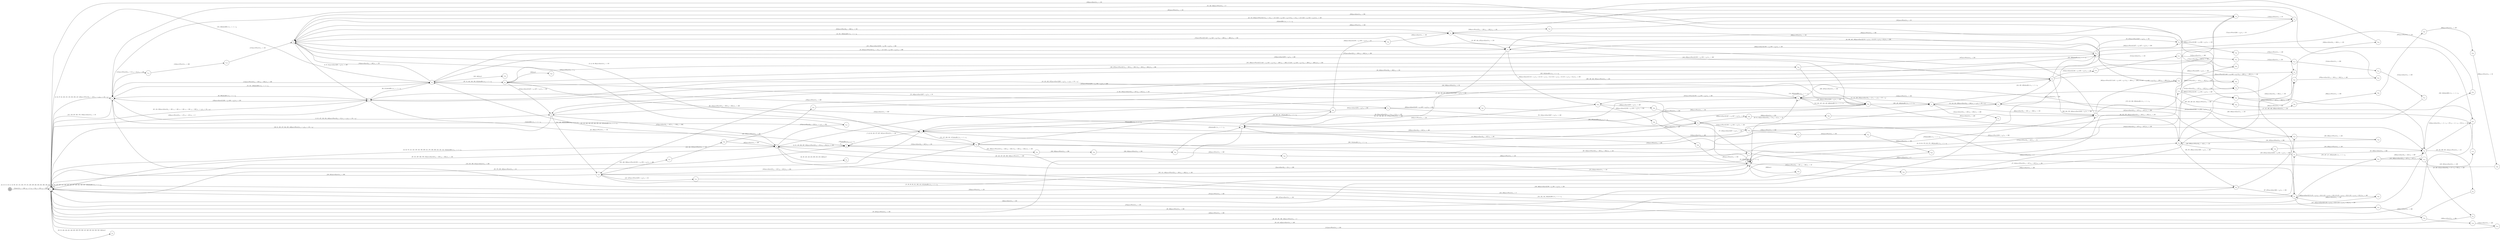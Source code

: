 digraph EFSM{
  graph [rankdir="LR", fontname="Latin Modern Math"];
  node [color="black", fillcolor="white", shape="circle", style="filled", fontname="Latin Modern Math"];
  edge [fontname="Latin Modern Math"];

  s0[fillcolor="gray", label=<s<sub>0</sub>>];
  s1[label=<s<sub>1</sub>>];
  s2[label=<s<sub>2</sub>>];
  s3[label=<s<sub>3</sub>>];
  s4[label=<s<sub>4</sub>>];
  s5[label=<s<sub>5</sub>>];
  s6[label=<s<sub>6</sub>>];
  s7[label=<s<sub>7</sub>>];
  s8[label=<s<sub>8</sub>>];
  s9[label=<s<sub>9</sub>>];
  s10[label=<s<sub>10</sub>>];
  s11[label=<s<sub>11</sub>>];
  s12[label=<s<sub>12</sub>>];
  s16[label=<s<sub>16</sub>>];
  s18[label=<s<sub>18</sub>>];
  s19[label=<s<sub>19</sub>>];
  s27[label=<s<sub>27</sub>>];
  s28[label=<s<sub>28</sub>>];
  s29[label=<s<sub>29</sub>>];
  s32[label=<s<sub>32</sub>>];
  s42[label=<s<sub>42</sub>>];
  s44[label=<s<sub>44</sub>>];
  s46[label=<s<sub>46</sub>>];
  s47[label=<s<sub>47</sub>>];
  s49[label=<s<sub>49</sub>>];
  s55[label=<s<sub>55</sub>>];
  s56[label=<s<sub>56</sub>>];
  s61[label=<s<sub>61</sub>>];
  s64[label=<s<sub>64</sub>>];
  s67[label=<s<sub>67</sub>>];
  s68[label=<s<sub>68</sub>>];
  s69[label=<s<sub>69</sub>>];
  s70[label=<s<sub>70</sub>>];
  s71[label=<s<sub>71</sub>>];
  s75[label=<s<sub>75</sub>>];
  s76[label=<s<sub>76</sub>>];
  s77[label=<s<sub>77</sub>>];
  s95[label=<s<sub>95</sub>>];
  s96[label=<s<sub>96</sub>>];
  s97[label=<s<sub>97</sub>>];
  s107[label=<s<sub>107</sub>>];
  s108[label=<s<sub>108</sub>>];
  s109[label=<s<sub>109</sub>>];
  s110[label=<s<sub>110</sub>>];
  s115[label=<s<sub>115</sub>>];
  s116[label=<s<sub>116</sub>>];
  s126[label=<s<sub>126</sub>>];
  s163[label=<s<sub>163</sub>>];
  s166[label=<s<sub>166</sub>>];
  s169[label=<s<sub>169</sub>>];
  s173[label=<s<sub>173</sub>>];
  s189[label=<s<sub>189</sub>>];
  s190[label=<s<sub>190</sub>>];
  s192[label=<s<sub>192</sub>>];
  s199[label=<s<sub>199</sub>>];
  s203[label=<s<sub>203</sub>>];
  s205[label=<s<sub>205</sub>>];
  s207[label=<s<sub>207</sub>>];
  s218[label=<s<sub>218</sub>>];
  s231[label=<s<sub>231</sub>>];
  s232[label=<s<sub>232</sub>>];
  s233[label=<s<sub>233</sub>>];
  s245[label=<s<sub>245</sub>>];
  s247[label=<s<sub>247</sub>>];
  s248[label=<s<sub>248</sub>>];
  s249[label=<s<sub>249</sub>>];
  s279[label=<s<sub>279</sub>>];
  s282[label=<s<sub>282</sub>>];
  s283[label=<s<sub>283</sub>>];
  s299[label=<s<sub>299</sub>>];
  s300[label=<s<sub>300</sub>>];
  s303[label=<s<sub>303</sub>>];
  s322[label=<s<sub>322</sub>>];
  s326[label=<s<sub>326</sub>>];
  s335[label=<s<sub>335</sub>>];
  s365[label=<s<sub>365</sub>>];
  s370[label=<s<sub>370</sub>>];
  s380[label=<s<sub>380</sub>>];
  s389[label=<s<sub>389</sub>>];
  s390[label=<s<sub>390</sub>>];
  s394[label=<s<sub>394</sub>>];
  s395[label=<s<sub>395</sub>>];
  s396[label=<s<sub>396</sub>>];
  s397[label=<s<sub>397</sub>>];
  s398[label=<s<sub>398</sub>>];
  s399[label=<s<sub>399</sub>>];
  s402[label=<s<sub>402</sub>>];
  s415[label=<s<sub>415</sub>>];
  s418[label=<s<sub>418</sub>>];
  s419[label=<s<sub>419</sub>>];
  s431[label=<s<sub>431</sub>>];
  s432[label=<s<sub>432</sub>>];
  s433[label=<s<sub>433</sub>>];
  s474[label=<s<sub>474</sub>>];
  s498[label=<s<sub>498</sub>>];
  s510[label=<s<sub>510</sub>>];
  s511[label=<s<sub>511</sub>>];
  s512[label=<s<sub>512</sub>>];
  s513[label=<s<sub>513</sub>>];
  s514[label=<s<sub>514</sub>>];
  s515[label=<s<sub>515</sub>>];
  s519[label=<s<sub>519</sub>>];
  s520[label=<s<sub>520</sub>>];
  s521[label=<s<sub>521</sub>>];
  s522[label=<s<sub>522</sub>>];
  s530[label=<s<sub>530</sub>>];

  s0->s1[label=<<i> [1]start:2/o<sub>1</sub> := 200, o<sub>2</sub> := 3, o<sub>3</sub> := 0&#91;r<sub>3</sub> := 150, r<sub>2</sub> := 250&#93;</i>>];
  s4->s5[label=<<i> [5]moveEast:0&#91;r<sub>3</sub> &gt; 3&#93;/o<sub>1</sub> := 200</i>>];
  s12->s7[label=<<i> [13, 330]moveEast:0&#91;r<sub>2</sub> &gt; 347&#93;/o<sub>1</sub> := 400</i>>];
  s7->s2[label=<<i> [14]shieldHit:1/o<sub>1</sub> := -1 + i<sub>0</sub></i>>];
  s16->s8[label=<<i> [17]moveWest:0&#91;!(!(448 &gt; r<sub>2</sub>&or;448 &gt; r<sub>2</sub>)&or;!(r<sub>2</sub> &gt; -200&or;r<sub>2</sub> &gt; -200))&#93;/o<sub>1</sub> := 350</i>>];
  s8->s18[label=<<i> [18, 281]moveWest:0&#91;!(!(r<sub>3</sub> &gt; -2&or;r<sub>3</sub> &gt; -2)&or;!(132 &gt; r<sub>3</sub>&or;132 &gt; r<sub>3</sub>))&#93;/o<sub>1</sub> := 300</i>>];
  s27->s28[label=<<i> [28]moveWest:0&#91;!(!(448 &gt; r<sub>2</sub>&or;448 &gt; r<sub>2</sub>)&or;!(r<sub>2</sub> &gt; -200&or;r<sub>2</sub> &gt; -200))&#93;/o<sub>1</sub> := 100</i>>];
  s10->s7[label=<<i> [40, 85]moveEast:0&#91;!(r<sub>3</sub> &gt; 1&or;r<sub>3</sub> &gt; 1)&#93;/o<sub>1</sub> := 100</i>>];
  s42->s8[label=<<i> [43]shieldHit:1/o<sub>1</sub> := -1 + i<sub>0</sub></i>>];
  s47->s28[label=<<i> [48, 440]moveEast:0/o<sub>1</sub> := 300</i>>];
  s55->s56[label=<<i> [56, 243]moveWest:0&#91;r<sub>3</sub> &gt; 100&#93;/o<sub>1</sub> := 150</i>>];
  s56->s4[label=<<i> [57, 244]moveWest:0&#91;!(r<sub>2</sub> &gt; 347&or;r<sub>2</sub> &gt; 347)&#93;/o<sub>1</sub> := 100</i>>];
  s4->s4[label=<<i> [58, 325]shieldHit:1/o<sub>1</sub> := -1 + i<sub>0</sub></i>>];
  s16->s11[label=<<i> [60]moveEast:0&#91;r<sub>3</sub> &gt; 100, r<sub>3</sub> &gt; 100&#93;/o<sub>1</sub> := 150</i>>];
  s11->s61[label=<<i> [61]moveEast:0&#91;!(r<sub>2</sub> &gt; 250&or;r<sub>2</sub> &gt; 250)&#93;/o<sub>1</sub> := 200</i>>];
  s61->s1[label=<<i> [62]moveEast:0/o<sub>1</sub> := 250</i>>];
  s9->s55[label=<<i> [66, 311]shieldHit:1/o<sub>1</sub> := -1 + i<sub>0</sub></i>>];
  s67->s68[label=<<i> [68, 131]moveWest:0&#91;!(r<sub>2</sub> &gt; 350&or;r<sub>2</sub> &gt; 350)&#93;/o<sub>1</sub> := 200</i>>];
  s68->s69[label=<<i> [69, 132]moveWest:0&#91;!(r<sub>2</sub> &gt; 350&or;r<sub>2</sub> &gt; 350)&#93;/o<sub>1</sub> := 150</i>>];
  s69->s70[label=<<i> [70, 537]moveWest:0&#91;327 &gt; r<sub>2</sub>&#93;/o<sub>1</sub> := 100</i>>];
  s70->s71[label=<<i> [71]moveWest:0&#91;326 &gt; r<sub>2</sub>&#93;/o<sub>1</sub> := 50</i>>];
  s67->s75[label=<<i> [75, 103]moveEast:0&#91;327 &gt; r<sub>2</sub>&#93;/o<sub>1</sub> := 50</i>>];
  s75->s76[label=<<i> [76, 104]moveEast:0&#91;327 &gt; r<sub>2</sub>&#93;/o<sub>1</sub> := 100</i>>];
  s76->s77[label=<<i> [77, 105]moveEast:0&#91;327 &gt; r<sub>2</sub>&#93;/o<sub>1</sub> := 150</i>>];
  s77->s1[label=<<i> [78, 337]moveWest:0/o<sub>1</sub> := 100</i>>];
  s4->s10[label=<<i> [39, 84, 452]moveEast:0&#91;!(r<sub>3</sub> &gt; 3&or;r<sub>3</sub> &gt; 3)&#93;/o<sub>1</sub> := 50</i>>];
  s9->s6[label=<<i> [88, 480]moveWest:0/o<sub>1</sub> := 150</i>>];
  s7->s8[label=<<i> [8, 41, 86, 90]moveEast:0/o<sub>1</sub> := 150</i>>];
  s8->s9[label=<<i> [9, 87, 91]moveEast:0&#91;96 &gt; r<sub>3</sub>&#93;/o<sub>1</sub> := 200</i>>];
  s9->s2[label=<<i> [92, 360]alienHit:1/o<sub>1</sub> := 1 + i<sub>0</sub></i>>];
  s2->s4[label=<<i> [15, 38, 83, 93, 211, 382, 413, 451]alienHit:1/o<sub>1</sub> := 1 + i<sub>0</sub></i>>];
  s96->s97[label=<<i> [97, 497]moveEast:0&#91;96 &gt; r<sub>3</sub>&#93;/o<sub>1</sub> := 350</i>>];
  s97->s1[label=<<i> [98, 500]moveWest:0/o<sub>1</sub> := 300</i>>];
  s2->s55[label=<<i> [73, 101, 129]shieldHit:1/o<sub>1</sub> := -1 + i<sub>0</sub></i>>];
  s77->s97[label=<<i> [106]moveEast:0/o<sub>1</sub> := 200</i>>];
  s97->s107[label=<<i> [107, 422]moveEast:0&#91;!(!(-25 &gt; r<sub>3</sub>&or;r<sub>3</sub> &gt; 52)&or;!(-25 &gt; r<sub>3</sub>&or;r<sub>3</sub> &gt; 52))&#93;/o<sub>1</sub> := 250</i>>];
  s107->s108[label=<<i> [108]moveEast:0/o<sub>1</sub> := 300</i>>];
  s108->s109[label=<<i> [109]moveEast:0/o<sub>1</sub> := 350</i>>];
  s109->s110[label=<<i> [110]moveEast:0/o<sub>1</sub> := 400</i>>];
  s110->s1[label=<<i> [111]moveWest:0/o<sub>1</sub> := 350</i>>];
  s55->s2[label=<<i> [114]moveWest:0&#91;!(r<sub>3</sub> &gt; 100&or;r<sub>3</sub> &gt; 100)&#93;/o<sub>1</sub> := 300</i>>];
  s2->s115[label=<<i> [115]moveWest:0&#91;!(r<sub>3</sub> &gt; 51&or;r<sub>3</sub> &gt; 51)&#93;/o<sub>1</sub> := 250</i>>];
  s115->s116[label=<<i> [116]moveWest:0/o<sub>1</sub> := 200</i>>];
  s116->s8[label=<<i> [117]moveWest:0/o<sub>1</sub> := 150</i>>];
  s8->s42[label=<<i> [42, 118, 253]moveWest:0&#91;!(!(!(r<sub>3</sub> &gt; -2&or;r<sub>3</sub> &gt; -2)&or;!(132 &gt; r<sub>3</sub>&or;132 &gt; r<sub>3</sub>))&or;!(!(r<sub>3</sub> &gt; -2&or;r<sub>3</sub> &gt; -2)&or;!(132 &gt; r<sub>3</sub>&or;132 &gt; r<sub>3</sub>)))&#93;/o<sub>1</sub> := 100</i>>];
  s42->s71[label=<<i> [119]moveWest:0/o<sub>1</sub> := 50</i>>];
  s71->s2[label=<<i> [72, 120, 532]moveWest:0/o<sub>1</sub> := 0</i>>];
  s1->s9[label=<<i> [65, 124, 256]moveEast:0&#91;r<sub>3</sub> &gt; 100, r<sub>3</sub> &gt; 100, r<sub>3</sub> &gt; 100, r<sub>3</sub> &gt; 100, r<sub>3</sub> &gt; 100&#93;/o<sub>1</sub> := r<sub>2</sub>&#91;r<sub>2</sub> := 50 + r<sub>2</sub>&#93;</i>>];
  s10->s126[label=<<i> [126, 294]moveWest:0&#91;376 &gt; r<sub>2</sub>&#93;/o<sub>1</sub> := 250</i>>];
  s126->s9[label=<<i> [127]moveWest:0&#91;376 &gt; r<sub>2</sub>, 376 &gt; r<sub>2</sub>&#93;/o<sub>1</sub> := 200</i>>];
  s9->s2[label=<<i> [128]moveEast:0&#91;!(326 &gt; r<sub>2</sub>&or;326 &gt; r<sub>2</sub>)&#93;/o<sub>1</sub> := 250</i>>];
  s55->s67[label=<<i> [67, 74, 102, 130, 198, 312]alienHit:1/o<sub>1</sub> := 1 + i<sub>0</sub></i>>];
  s69->s55[label=<<i> [133]moveEast:0&#91;376 &gt; r<sub>2</sub>&#93;/o<sub>1</sub> := 200</i>>];
  s55->s1[label=<<i> [134, 526]shieldHit:1/o<sub>1</sub> := -1 + i<sub>0</sub></i>>];
  s2->s3[label=<<i> [3, 35, 137, 156, 354, 448]moveWest:0&#91;r<sub>3</sub> &gt; 51&#93;/o<sub>1</sub> := r<sub>3</sub>&#91;r<sub>3</sub> := -50 + r<sub>3</sub>&#93;</i>>];
  s12->s10[label=<<i> [143]moveWest:0/o<sub>1</sub> := 350</i>>];
  s10->s10[label=<<i> [144, 200]shieldHit:1/o<sub>1</sub> := -1 + i<sub>0</sub></i>>];
  s126->s18[label=<<i> [146, 470]moveWest:0&#91;!(376 &gt; r<sub>2</sub>&or;376 &gt; r<sub>2</sub>)&#93;/o<sub>1</sub> := 300</i>>];
  s68->s6[label=<<i> [152]moveEast:0&#91;r<sub>2</sub> &gt; 347&#93;/o<sub>1</sub> := 150</i>>];
  s3->s1[label=<<i> [36, 81, 138, 157, 344, 355, 449]moveWest:0/o<sub>1</sub> := r<sub>3</sub>&#91;r<sub>3</sub> := -50 + r<sub>3</sub>&#93;</i>>];
  s55->s163[label=<<i> [163, 446]win:0</i>>];
  s27->s67[label=<<i> [165, 226]moveWest:0&#91;!(!(!(448 &gt; r<sub>2</sub>&or;448 &gt; r<sub>2</sub>)&or;!(r<sub>2</sub> &gt; -200&or;r<sub>2</sub> &gt; -200))&or;!(!(448 &gt; r<sub>2</sub>&or;448 &gt; r<sub>2</sub>)&or;!(r<sub>2</sub> &gt; -200&or;r<sub>2</sub> &gt; -200)))&#93;/o<sub>1</sub> := 350</i>>];
  s67->s166[label=<<i> [166, 227]moveWest:0&#91;!(!(r<sub>2</sub> &gt; 350&or;r<sub>2</sub> &gt; 350)&or;!(r<sub>2</sub> &gt; 350&or;r<sub>2</sub> &gt; 350))&#93;/o<sub>1</sub> := 300</i>>];
  s166->s69[label=<<i> [167]moveWest:0/o<sub>1</sub> := 250</i>>];
  s69->s70[label=<<i> [168]moveWest:0&#91;!(327 &gt; r<sub>2</sub>&or;327 &gt; r<sub>2</sub>)&#93;/o<sub>1</sub> := 200</i>>];
  s70->s169[label=<<i> [169]moveWest:0&#91;!(326 &gt; r<sub>2</sub>&or;326 &gt; r<sub>2</sub>)&#93;/o<sub>1</sub> := 150</i>>];
  s169->s56[label=<<i> [170]moveWest:0/o<sub>1</sub> := 100</i>>];
  s56->s4[label=<<i> [171]moveWest:0&#91;r<sub>2</sub> &gt; 347&#93;/o<sub>1</sub> := 50</i>>];
  s173->s42[label=<<i> [174]moveEast:0&#91;r<sub>2</sub> &gt; 347&#93;/o<sub>1</sub> := 100</i>>];
  s6->s6[label=<<i> [176]alienHit:1/o<sub>1</sub> := 1 + i<sub>0</sub></i>>];
  s6->s7[label=<<i> [7, 22, 89, 150, 177, 237, 481]moveWest:0/o<sub>1</sub> := 100</i>>];
  s7->s1[label=<<i> [23, 178, 238, 482]moveWest:0/o<sub>1</sub> := 50</i>>];
  s55->s8[label=<<i> [184]moveEast:0&#91;r<sub>3</sub> &gt; 100&#93;/o<sub>1</sub> := 250</i>>];
  s8->s18[label=<<i> [185, 476]moveEast:0&#91;!(96 &gt; r<sub>3</sub>&or;96 &gt; r<sub>3</sub>)&#93;/o<sub>1</sub> := 300</i>>];
  s5->s96[label=<<i> [188, 466]moveEast:0&#91;!(99 &gt; r<sub>3</sub>&or;99 &gt; r<sub>3</sub>)&#93;/o<sub>1</sub> := 250</i>>];
  s96->s189[label=<<i> [189, 467]moveEast:0&#91;!(96 &gt; r<sub>3</sub>&or;96 &gt; r<sub>3</sub>)&#93;/o<sub>1</sub> := 300</i>>];
  s189->s190[label=<<i> [190, 286]moveWest:0/o<sub>1</sub> := 250</i>>];
  s190->s95[label=<<i> [191, 287]moveWest:0/o<sub>1</sub> := 200</i>>];
  s95->s192[label=<<i> [192, 288]moveWest:0&#91;r<sub>3</sub> &gt; -48&#93;/o<sub>1</sub> := 150</i>>];
  s192->s28[label=<<i> [193, 289]moveWest:0/o<sub>1</sub> := 100</i>>];
  s67->s199[label=<<i> [199]win:0</i>>];
  s126->s19[label=<<i> [202, 295]shieldHit:1/o<sub>1</sub> := -1 + i<sub>0</sub></i>>];
  s203->s75[label=<<i> [204]moveEast:0&#91;376 &gt; r<sub>2</sub>&#93;/o<sub>1</sub> := 350</i>>];
  s75->s205[label=<<i> [205]moveEast:0&#91;!(327 &gt; r<sub>2</sub>&or;327 &gt; r<sub>2</sub>)&#93;/o<sub>1</sub> := 400</i>>];
  s205->s11[label=<<i> [206]moveWest:0/o<sub>1</sub> := 350</i>>];
  s11->s207[label=<<i> [207, 259, 429, 461, 504]moveWest:0/o<sub>1</sub> := 300</i>>];
  s207->s1[label=<<i> [208, 317]moveEast:0/o<sub>1</sub> := 350</i>>];
  s173->s46[label=<<i> [214]moveEast:0&#91;!(r<sub>2</sub> &gt; 347&or;r<sub>2</sub> &gt; 347)&#93;/o<sub>1</sub> := 200</i>>];
  s47->s7[label=<<i> [216]moveWest:0/o<sub>1</sub> := 200</i>>];
  s68->s218[label=<<i> [218]moveEast:0&#91;!(r<sub>2</sub> &gt; 347&or;r<sub>2</sub> &gt; 347)&#93;/o<sub>1</sub> := 250</i>>];
  s218->s1[label=<<i> [219, 261]moveEast:0/o<sub>1</sub> := 300</i>>];
  s9->s10[label=<<i> [10, 125, 222, 257]moveEast:0&#91;326 &gt; r<sub>2</sub>&#93;/o<sub>1</sub> := r<sub>2</sub>&#91;r<sub>2</sub> := 50 + r<sub>2</sub>&#93;</i>>];
  s10->s11[label=<<i> [11, 141, 223, 258]moveEast:0&#91;r<sub>3</sub> &gt; 1&#93;/o<sub>1</sub> := r<sub>2</sub>&#91;r<sub>2</sub> := 50 + r<sub>2</sub>&#93;</i>>];
  s11->s12[label=<<i> [12, 142, 224, 329]moveEast:0&#91;r<sub>2</sub> &gt; 250&#93;/o<sub>1</sub> := r<sub>2</sub>&#91;r<sub>2</sub> := 50 + r<sub>2</sub>&#93;</i>>];
  s12->s27[label=<<i> [164, 225, 493]alienHit:1/o<sub>1</sub> := 1 + i<sub>0</sub></i>>];
  s166->s126[label=<<i> [228, 427]moveEast:0/o<sub>1</sub> := 350</i>>];
  s126->s7[label=<<i> [229]moveEast:0&#91;r<sub>2</sub> &gt; 347&#93;/o<sub>1</sub> := 400</i>>];
  s7->s68[label=<<i> [151, 217, 230, 331, 517]alienHit:1/o<sub>1</sub> := 1 + i<sub>0</sub></i>>];
  s68->s231[label=<<i> [231, 332]moveWest:0&#91;!(!(r<sub>2</sub> &gt; 350&or;r<sub>2</sub> &gt; 350)&or;!(r<sub>2</sub> &gt; 350&or;r<sub>2</sub> &gt; 350))&#93;/o<sub>1</sub> := 350</i>>];
  s231->s232[label=<<i> [232, 333]moveWest:0/o<sub>1</sub> := 300</i>>];
  s232->s233[label=<<i> [233, 334]moveWest:0/o<sub>1</sub> := 250</i>>];
  s233->s19[label=<<i> [234]alienHit:1/o<sub>1</sub> := 1 + i<sub>0</sub></i>>];
  s19->s5[label=<<i> [20, 148, 187, 235, 306, 349]moveWest:0/o<sub>1</sub> := 200</i>>];
  s4->s245[label=<<i> [245]moveWest:0&#91;r<sub>3</sub> &gt; 100, r<sub>3</sub> &gt; 100&#93;/o<sub>1</sub> := 50</i>>];
  s245->s95[label=<<i> [246]moveWest:0/o<sub>1</sub> := 0</i>>];
  s95->s247[label=<<i> [247]moveEast:0&#91;!(96 &gt; r<sub>3</sub>&or;96 &gt; r<sub>3</sub>)&#93;/o<sub>1</sub> := 50</i>>];
  s247->s248[label=<<i> [248]moveEast:0&#91;r<sub>3</sub> &gt; 100&#93;/o<sub>1</sub> := 100</i>>];
  s248->s249[label=<<i> [249]moveEast:0&#91;r<sub>3</sub> &gt; 100&#93;/o<sub>1</sub> := 150</i>>];
  s249->s8[label=<<i> [250]moveEast:0/o<sub>1</sub> := 200</i>>];
  s44->s8[label=<<i> [252]moveWest:0&#91;r<sub>3</sub> &gt; 100&#93;/o<sub>1</sub> := 150</i>>];
  s42->s6[label=<<i> [175, 254]moveEast:0/o<sub>1</sub> := 150</i>>];
  s207->s218[label=<<i> [260, 430, 462, 505]moveWest:0/o<sub>1</sub> := 250</i>>];
  s16->s4[label=<<i> [270]shieldHit:1/o<sub>1</sub> := -1 + i<sub>0</sub></i>>];
  s4->s16[label=<<i> [16, 59, 94, 172, 212, 271, 392]alienHit:1/o<sub>1</sub> := 1 + i<sub>0</sub></i>>];
  s96->s1[label=<<i> [274]moveWest:0/o<sub>1</sub> := 250</i>>];
  s55->s247[label=<<i> [277]moveEast:0&#91;!(r<sub>3</sub> &gt; 100&or;r<sub>3</sub> &gt; 100)&#93;/o<sub>1</sub> := 300</i>>];
  s247->s248[label=<<i> [278]moveEast:0&#91;!(r<sub>3</sub> &gt; 100&or;r<sub>3</sub> &gt; 100)&#93;/o<sub>1</sub> := 350</i>>];
  s248->s279[label=<<i> [279]moveEast:0&#91;!(r<sub>3</sub> &gt; 100&or;r<sub>3</sub> &gt; 100)&#93;/o<sub>1</sub> := 400</i>>];
  s279->s8[label=<<i> [280]moveWest:0/o<sub>1</sub> := 350</i>>];
  s18->s282[label=<<i> [282]moveEast:0&#91;!(!(!(0 &gt; r<sub>3</sub>&or;r<sub>3</sub> &gt; 0)&or;!(0 &gt; r<sub>3</sub>&or;r<sub>3</sub> &gt; 0))&or;!(!(0 &gt; r<sub>3</sub>&or;r<sub>3</sub> &gt; 0)&or;!(0 &gt; r<sub>3</sub>&or;r<sub>3</sub> &gt; 0)))&#93;/o<sub>1</sub> := 350</i>>];
  s282->s283[label=<<i> [283]moveEast:0&#91;350 &gt; r<sub>2</sub>&#93;/o<sub>1</sub> := 400</i>>];
  s283->s76[label=<<i> [284]moveWest:0/o<sub>1</sub> := 350</i>>];
  s76->s189[label=<<i> [285]moveWest:0&#91;350 &gt; r<sub>2</sub>&#93;/o<sub>1</sub> := 300</i>>];
  s203->s68[label=<<i> [297]shieldHit:1/o<sub>1</sub> := -1 + i<sub>0</sub></i>>];
  s68->s76[label=<<i> [298, 518]alienHit:1/o<sub>1</sub> := 1 + i<sub>0</sub></i>>];
  s76->s299[label=<<i> [299]moveEast:0&#91;!(327 &gt; r<sub>2</sub>&or;327 &gt; r<sub>2</sub>)&#93;/o<sub>1</sub> := 300</i>>];
  s299->s300[label=<<i> [300]moveEast:0/o<sub>1</sub> := 350</i>>];
  s300->s16[label=<<i> [301]moveEast:0/o<sub>1</sub> := 400</i>>];
  s173->s303[label=<<i> [303]moveWest:0&#91;376 &gt; r<sub>2</sub>&#93;/o<sub>1</sub> := 350</i>>];
  s303->s18[label=<<i> [304]moveWest:0/o<sub>1</sub> := 300</i>>];
  s18->s19[label=<<i> [19, 147, 186, 305, 471, 477]moveWest:0/o<sub>1</sub> := 250</i>>];
  s5->s6[label=<<i> [6, 21, 149, 236, 307, 350]moveWest:0&#91;!(r<sub>3</sub> &gt; 274&or;r<sub>3</sub> &gt; 274)&#93;/o<sub>1</sub> := 150</i>>];
  s5->s64[label=<<i> [64, 80, 123, 140, 210, 293, 310, 319, 346]lose:0</i>>];
  s67->s3[label=<<i> [313]moveEast:0&#91;!(327 &gt; r<sub>2</sub>&or;327 &gt; r<sub>2</sub>)&#93;/o<sub>1</sub> := 250</i>>];
  s3->s218[label=<<i> [314, 320, 340]shieldHit:1/o<sub>1</sub> := -1 + i<sub>0</sub></i>>];
  s28->s207[label=<<i> [316]moveEast:0&#91;!(r<sub>2</sub> + -2 &times; r<sub>3</sub> &gt; 97&or;r<sub>2</sub> + -2 &times; r<sub>3</sub> &gt; 97)&#93;/o<sub>1</sub> := 300</i>>];
  s28->s322[label=<<i> [322, 342]shieldHit:1/o<sub>1</sub> := -1 + i<sub>0</sub></i>>];
  s322->s3[label=<<i> [323, 343]alienHit:1/o<sub>1</sub> := 1 + i<sub>0</sub></i>>];
  s4->s326[label=<<i> [326]lose:0</i>>];
  s233->s335[label=<<i> [335]moveWest:0/o<sub>1</sub> := 200</i>>];
  s335->s77[label=<<i> [336]moveWest:0/o<sub>1</sub> := 150</i>>];
  s10->s282[label=<<i> [347]moveWest:0&#91;!(376 &gt; r<sub>2</sub>&or;376 &gt; r<sub>2</sub>)&#93;/o<sub>1</sub> := 300</i>>];
  s282->s19[label=<<i> [348]moveWest:0/o<sub>1</sub> := 250</i>>];
  s6->s1[label=<<i> [153, 255, 308, 351]moveEast:0/o<sub>1</sub> := 200</i>>];
  s1->s2[label=<<i> [2, 34, 37, 82, 136, 155, 158, 353, 356, 447, 450]moveWest:0&#91;r<sub>3</sub> &gt; -27&#93;/o<sub>1</sub> := r<sub>3</sub>&#91;r<sub>3</sub> := -50 + r<sub>3</sub>&#93;</i>>];
  s1->s9[label=<<i> [359]moveWest:0&#91;!(r<sub>3</sub> &gt; -27&or;r<sub>3</sub> &gt; -27)&#93;/o<sub>1</sub> := 0</i>>];
  s2->s1[label=<<i> [121, 159, 357, 361, 374, 533]moveEast:0/o<sub>1</sub> := 50</i>>];
  s1->s5[label=<<i> [26, 161, 267, 362, 376, 534]moveEast:0&#91;!(r<sub>3</sub> &gt; 100&or;r<sub>3</sub> &gt; 100)&#93;/o<sub>1</sub> := 100</i>>];
  s5->s27[label=<<i> [27, 268, 363, 377, 535]moveEast:0&#91;99 &gt; r<sub>3</sub>&#93;/o<sub>1</sub> := 150</i>>];
  s16->s365[label=<<i> [365]moveWest:0&#91;!(!(!(448 &gt; r<sub>2</sub>&or;448 &gt; r<sub>2</sub>)&or;!(r<sub>2</sub> &gt; -200&or;r<sub>2</sub> &gt; -200))&or;!(!(448 &gt; r<sub>2</sub>&or;448 &gt; r<sub>2</sub>)&or;!(r<sub>2</sub> &gt; -200&or;r<sub>2</sub> &gt; -200)))&#93;/o<sub>1</sub> := 150</i>>];
  s365->s44[label=<<i> [366]moveWest:0/o<sub>1</sub> := 100</i>>];
  s370->s1[label=<<i> [371]moveWest:0/o<sub>1</sub> := 200</i>>];
  s27->s16[label=<<i> [269, 364, 378, 494]moveEast:0&#91;100 &gt; r<sub>3</sub>&#93;/o<sub>1</sub> := 200</i>>];
  s95->s380[label=<<i> [380]moveWest:0&#91;!(r<sub>3</sub> &gt; -48&or;r<sub>3</sub> &gt; -48)&#93;/o<sub>1</sub> := 200</i>>];
  s380->s2[label=<<i> [381]moveWest:0/o<sub>1</sub> := 150</i>>];
  s4->s218[label=<<i> [383, 414, 486]moveWest:0&#91;!(r<sub>3</sub> &gt; 100&or;r<sub>3</sub> &gt; 100)&#93;/o<sub>1</sub> := 100</i>>];
  s218->s28[label=<<i> [315, 321, 341, 384]alienHit:1/o<sub>1</sub> := 1 + i<sub>0</sub></i>>];
  s28->s29[label=<<i> [29, 194, 290, 385, 455]moveWest:0/o<sub>1</sub> := 50</i>>];
  s29->s1[label=<<i> [30, 195, 291, 386, 456]moveWest:0/o<sub>1</sub> := 0</i>>];
  s282->s389[label=<<i> [389]moveEast:0&#91;!(350 &gt; r<sub>2</sub>&or;350 &gt; r<sub>2</sub>)&#93;/o<sub>1</sub> := 350</i>>];
  s389->s390[label=<<i> [390]moveEast:0/o<sub>1</sub> := 400</i>>];
  s390->s4[label=<<i> [391]moveWest:0/o<sub>1</sub> := 350</i>>];
  s16->s173[label=<<i> [173, 213, 302, 393]alienHit:1/o<sub>1</sub> := 1 + i<sub>0</sub></i>>];
  s173->s394[label=<<i> [394]moveWest:0&#91;!(376 &gt; r<sub>2</sub>&or;376 &gt; r<sub>2</sub>)&#93;/o<sub>1</sub> := 300</i>>];
  s394->s395[label=<<i> [395]moveWest:0/o<sub>1</sub> := 250</i>>];
  s395->s396[label=<<i> [396]moveWest:0/o<sub>1</sub> := 200</i>>];
  s396->s397[label=<<i> [397]moveWest:0/o<sub>1</sub> := 150</i>>];
  s397->s398[label=<<i> [398]moveWest:0/o<sub>1</sub> := 100</i>>];
  s398->s399[label=<<i> [399]moveWest:0/o<sub>1</sub> := 50</i>>];
  s399->s19[label=<<i> [400]moveWest:0/o<sub>1</sub> := 0</i>>];
  s203->s402[label=<<i> [402]moveEast:0&#91;!(376 &gt; r<sub>2</sub>&or;376 &gt; r<sub>2</sub>)&#93;/o<sub>1</sub> := 50</i>>];
  s402->s44[label=<<i> [403]moveEast:0/o<sub>1</sub> := 100</i>>];
  s44->s18[label=<<i> [45, 367, 404, 437]moveEast:0/o<sub>1</sub> := 150</i>>];
  s18->s46[label=<<i> [46, 368, 405, 438]moveEast:0&#91;!(!(0 &gt; r<sub>3</sub>&or;r<sub>3</sub> &gt; 0)&or;!(0 &gt; r<sub>3</sub>&or;r<sub>3</sub> &gt; 0))&#93;/o<sub>1</sub> := 200</i>>];
  s47->s370[label=<<i> [370, 407, 417, 489]alienHit:1/o<sub>1</sub> := 1 + i<sub>0</sub></i>>];
  s370->s28[label=<<i> [408]moveEast:0&#91;r<sub>2</sub> &gt; 347&#93;/o<sub>1</sub> := 300</i>>];
  s218->s415[label=<<i> [415, 487]moveWest:0&#91;376 &gt; r<sub>2</sub>&#93;/o<sub>1</sub> := 50</i>>];
  s415->s47[label=<<i> [416, 488]moveWest:0/o<sub>1</sub> := 0</i>>];
  s370->s418[label=<<i> [418, 490]moveEast:0&#91;!(r<sub>2</sub> &gt; 347&or;r<sub>2</sub> &gt; 347)&#93;/o<sub>1</sub> := 50</i>>];
  s418->s419[label=<<i> [419, 491]moveEast:0/o<sub>1</sub> := 100</i>>];
  s419->s12[label=<<i> [420, 492]moveEast:0/o<sub>1</sub> := 150</i>>];
  s12->s97[label=<<i> [421]moveEast:0&#91;!(r<sub>2</sub> &gt; 347&or;r<sub>2</sub> &gt; 347)&#93;/o<sub>1</sub> := 200</i>>];
  s107->s1[label=<<i> [423]moveWest:0/o<sub>1</sub> := 200</i>>];
  s218->s431[label=<<i> [431, 463, 506]moveWest:0&#91;!(376 &gt; r<sub>2</sub>&or;376 &gt; r<sub>2</sub>)&#93;/o<sub>1</sub> := 200</i>>];
  s431->s432[label=<<i> [432, 464, 507]moveWest:0/o<sub>1</sub> := 150</i>>];
  s432->s433[label=<<i> [433, 508]moveWest:0/o<sub>1</sub> := 100</i>>];
  s433->s27[label=<<i> [434, 509]moveWest:0/o<sub>1</sub> := 50</i>>];
  s27->s69[label=<<i> [435, 536]alienHit:1/o<sub>1</sub> := 1 + i<sub>0</sub></i>>];
  s69->s44[label=<<i> [436]moveEast:0&#91;!(376 &gt; r<sub>2</sub>&or;376 &gt; r<sub>2</sub>)&#93;/o<sub>1</sub> := 100</i>>];
  s46->s47[label=<<i> [47, 215, 369, 406, 439]moveEast:0/o<sub>1</sub> := 250</i>>];
  s28->s49[label=<<i> [49, 409, 441]moveEast:0&#91;r<sub>2</sub> + -2 &times; r<sub>3</sub> &gt; 97&#93;/o<sub>1</sub> := 350</i>>];
  s49->s1[label=<<i> [50, 410, 442]moveEast:0/o<sub>1</sub> := 400</i>>];
  s1->s5[label=<<i> [54, 63, 79, 112, 122, 139, 182, 196, 209, 241, 275, 292, 309, 318, 345, 444, 524]shieldHit:1/o<sub>1</sub> := -1 + i<sub>0</sub></i>>];
  s126->s28[label=<<i> [454]moveEast:0&#91;!(r<sub>2</sub> &gt; 347&or;r<sub>2</sub> &gt; 347)&#93;/o<sub>1</sub> := 100</i>>];
  s10->s126[label=<<i> [145, 201, 327, 453, 459, 469]alienHit:1/o<sub>1</sub> := 1 + i<sub>0</sub></i>>];
  s126->s11[label=<<i> [328, 428, 460]alienHit:1/o<sub>1</sub> := 1 + i<sub>0</sub></i>>];
  s432->s5[label=<<i> [465]moveEast:0/o<sub>1</sub> := 200</i>>];
  s189->s10[label=<<i> [468]moveEast:0/o<sub>1</sub> := 350</i>>];
  s19->s3[label=<<i> [472]moveEast:0/o<sub>1</sub> := 300</i>>];
  s3->s5[label=<<i> [473]moveEast:0&#91;r<sub>2</sub> &gt; 347&#93;/o<sub>1</sub> := 350&#91;r<sub>3</sub> := 300&#93;</i>>];
  s5->s474[label=<<i> [474]moveWest:0&#91;r<sub>3</sub> &gt; 274&#93;/o<sub>1</sub> := r<sub>3</sub>&#91;r<sub>3</sub> := 250&#93;</i>>];
  s474->s8[label=<<i> [475]moveWest:0/o<sub>1</sub> := r<sub>3</sub></i>>];
  s19->s203[label=<<i> [203, 296, 401, 478]alienHit:1/o<sub>1</sub> := 1 + i<sub>0</sub></i>>];
  s203->s9[label=<<i> [479]moveWest:0/o<sub>1</sub> := 200</i>>];
  s3->s4[label=<<i> [4, 324, 485]moveEast:0&#91;!(r<sub>2</sub> &gt; 347&or;r<sub>2</sub> &gt; 347)&#93;/o<sub>1</sub> := 150</i>>];
  s16->s95[label=<<i> [95, 272, 379, 495]moveEast:0&#91;!(r<sub>3</sub> &gt; 100&or;r<sub>3</sub> &gt; 100)&#93;/o<sub>1</sub> := 250</i>>];
  s95->s96[label=<<i> [96, 273, 496]moveEast:0&#91;96 &gt; r<sub>3</sub>&#93;/o<sub>1</sub> := 300</i>>];
  s97->s498[label=<<i> [498]moveEast:0&#91;!(!(!(-25 &gt; r<sub>3</sub>&or;r<sub>3</sub> &gt; 52)&or;!(-25 &gt; r<sub>3</sub>&or;r<sub>3</sub> &gt; 52))&or;!(!(-25 &gt; r<sub>3</sub>&or;r<sub>3</sub> &gt; 52)&or;!(-25 &gt; r<sub>3</sub>&or;r<sub>3</sub> &gt; 52)))&#93;/o<sub>1</sub> := 400</i>>];
  s498->s97[label=<<i> [499]moveWest:0/o<sub>1</sub> := 350</i>>];
  s27->s510[label=<<i> [510]moveEast:0&#91;!(100 &gt; r<sub>3</sub>&or;100 &gt; r<sub>3</sub>)&#93;/o<sub>1</sub> := 100</i>>];
  s510->s511[label=<<i> [511]moveEast:0/o<sub>1</sub> := 150</i>>];
  s511->s512[label=<<i> [512]moveEast:0/o<sub>1</sub> := 200</i>>];
  s512->s513[label=<<i> [513]moveEast:0/o<sub>1</sub> := 250</i>>];
  s513->s514[label=<<i> [514]moveEast:0/o<sub>1</sub> := 300</i>>];
  s514->s515[label=<<i> [515]moveEast:0/o<sub>1</sub> := 350</i>>];
  s515->s7[label=<<i> [516]moveEast:0/o<sub>1</sub> := 400</i>>];
  s76->s519[label=<<i> [519]moveWest:0&#91;!(350 &gt; r<sub>2</sub>&or;350 &gt; r<sub>2</sub>)&#93;/o<sub>1</sub> := 350</i>>];
  s519->s520[label=<<i> [520]moveWest:0/o<sub>1</sub> := 300</i>>];
  s520->s521[label=<<i> [521]moveWest:0/o<sub>1</sub> := 250</i>>];
  s521->s522[label=<<i> [522]moveWest:0/o<sub>1</sub> := 200</i>>];
  s522->s1[label=<<i> [523]moveWest:0/o<sub>1</sub> := 150</i>>];
  s5->s55[label=<<i> [55, 113, 162, 183, 197, 242, 276, 445, 525]alienHit:1/o<sub>1</sub> := 1 + i<sub>0</sub></i>>];
  s1->s1[label=<<i> [24, 25, 31, 33, 51, 52, 99, 135, 154, 160, 179, 181, 220, 239, 262, 263, 264, 266, 338, 352, 358, 372, 375, 387, 411, 424, 425, 443, 457, 483, 501, 502, 527, 539]alienHit:1/o<sub>1</sub> := 1 + i<sub>0</sub></i>>];
  s1->s32[label=<<i> [32, 53, 100, 180, 221, 240, 265, 339, 373, 388, 412, 426, 458, 484, 503, 528, 540]win:0</i>>];
  s8->s44[label=<<i> [44, 251, 529]alienHit:1/o<sub>1</sub> := 1 + i<sub>0</sub></i>>];
  s44->s530[label=<<i> [530]moveWest:0&#91;!(r<sub>3</sub> &gt; 100&or;r<sub>3</sub> &gt; 100)&#93;/o<sub>1</sub> := 100</i>>];
  s530->s71[label=<<i> [531]moveWest:0/o<sub>1</sub> := 50</i>>];
  s70->s1[label=<<i> [538]moveEast:0/o<sub>1</sub> := 150</i>>];
}